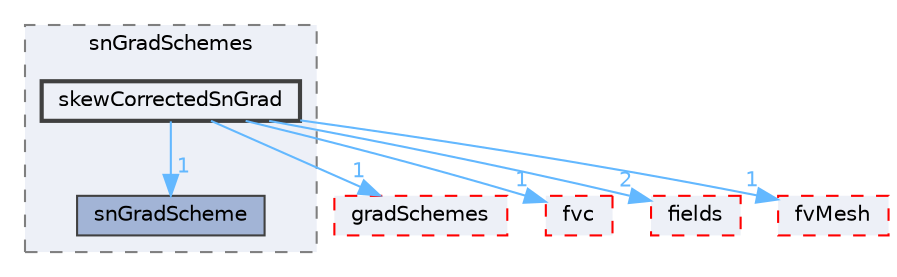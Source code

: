 digraph "src/finiteVolume/finiteVolume/snGradSchemes/skewCorrectedSnGrad"
{
 // LATEX_PDF_SIZE
  bgcolor="transparent";
  edge [fontname=Helvetica,fontsize=10,labelfontname=Helvetica,labelfontsize=10];
  node [fontname=Helvetica,fontsize=10,shape=box,height=0.2,width=0.4];
  compound=true
  subgraph clusterdir_f2a32fae3c7e5034ec75716fe725e251 {
    graph [ bgcolor="#edf0f7", pencolor="grey50", label="snGradSchemes", fontname=Helvetica,fontsize=10 style="filled,dashed", URL="dir_f2a32fae3c7e5034ec75716fe725e251.html",tooltip=""]
  dir_b183a1b254b58a98380f78c8137f8667 [label="snGradScheme", fillcolor="#a2b4d6", color="grey25", style="filled", URL="dir_b183a1b254b58a98380f78c8137f8667.html",tooltip=""];
  dir_00dd49c859186e6abe3012aed94a9e8d [label="skewCorrectedSnGrad", fillcolor="#edf0f7", color="grey25", style="filled,bold", URL="dir_00dd49c859186e6abe3012aed94a9e8d.html",tooltip=""];
  }
  dir_211d73fd6015a334f4cd90c9fb88c421 [label="gradSchemes", fillcolor="#edf0f7", color="red", style="filled,dashed", URL="dir_211d73fd6015a334f4cd90c9fb88c421.html",tooltip=""];
  dir_f4030f3362933683136e1dae328f10c0 [label="fvc", fillcolor="#edf0f7", color="red", style="filled,dashed", URL="dir_f4030f3362933683136e1dae328f10c0.html",tooltip=""];
  dir_25ab4a83a983f7bb7a38b7f63bb141b7 [label="fields", fillcolor="#edf0f7", color="red", style="filled,dashed", URL="dir_25ab4a83a983f7bb7a38b7f63bb141b7.html",tooltip=""];
  dir_c382fa095c9c33d8673c0dd60aaef275 [label="fvMesh", fillcolor="#edf0f7", color="red", style="filled,dashed", URL="dir_c382fa095c9c33d8673c0dd60aaef275.html",tooltip=""];
  dir_00dd49c859186e6abe3012aed94a9e8d->dir_211d73fd6015a334f4cd90c9fb88c421 [headlabel="1", labeldistance=1.5 headhref="dir_003574_001672.html" href="dir_003574_001672.html" color="steelblue1" fontcolor="steelblue1"];
  dir_00dd49c859186e6abe3012aed94a9e8d->dir_25ab4a83a983f7bb7a38b7f63bb141b7 [headlabel="2", labeldistance=1.5 headhref="dir_003574_001332.html" href="dir_003574_001332.html" color="steelblue1" fontcolor="steelblue1"];
  dir_00dd49c859186e6abe3012aed94a9e8d->dir_b183a1b254b58a98380f78c8137f8667 [headlabel="1", labeldistance=1.5 headhref="dir_003574_003609.html" href="dir_003574_003609.html" color="steelblue1" fontcolor="steelblue1"];
  dir_00dd49c859186e6abe3012aed94a9e8d->dir_c382fa095c9c33d8673c0dd60aaef275 [headlabel="1", labeldistance=1.5 headhref="dir_003574_001544.html" href="dir_003574_001544.html" color="steelblue1" fontcolor="steelblue1"];
  dir_00dd49c859186e6abe3012aed94a9e8d->dir_f4030f3362933683136e1dae328f10c0 [headlabel="1", labeldistance=1.5 headhref="dir_003574_001534.html" href="dir_003574_001534.html" color="steelblue1" fontcolor="steelblue1"];
}
